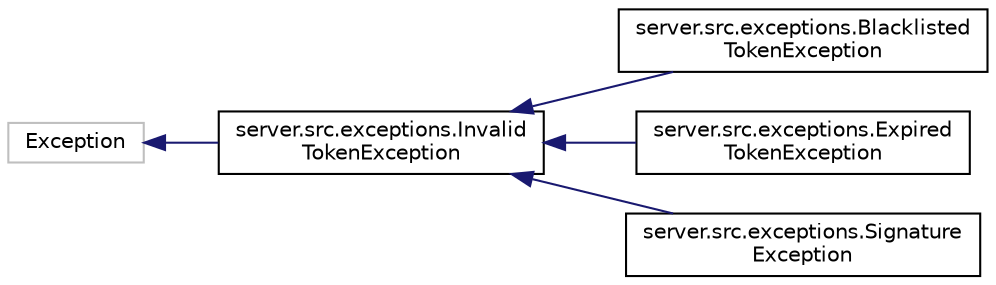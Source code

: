 digraph "Graphical Class Hierarchy"
{
  edge [fontname="Helvetica",fontsize="10",labelfontname="Helvetica",labelfontsize="10"];
  node [fontname="Helvetica",fontsize="10",shape=record];
  rankdir="LR";
  Node1 [label="Exception",height=0.2,width=0.4,color="grey75", fillcolor="white", style="filled"];
  Node1 -> Node2 [dir="back",color="midnightblue",fontsize="10",style="solid",fontname="Helvetica"];
  Node2 [label="server.src.exceptions.Invalid\lTokenException",height=0.2,width=0.4,color="black", fillcolor="white", style="filled",URL="$classserver_1_1src_1_1exceptions_1_1_invalid_token_exception.html"];
  Node2 -> Node3 [dir="back",color="midnightblue",fontsize="10",style="solid",fontname="Helvetica"];
  Node3 [label="server.src.exceptions.Blacklisted\lTokenException",height=0.2,width=0.4,color="black", fillcolor="white", style="filled",URL="$classserver_1_1src_1_1exceptions_1_1_blacklisted_token_exception.html"];
  Node2 -> Node4 [dir="back",color="midnightblue",fontsize="10",style="solid",fontname="Helvetica"];
  Node4 [label="server.src.exceptions.Expired\lTokenException",height=0.2,width=0.4,color="black", fillcolor="white", style="filled",URL="$classserver_1_1src_1_1exceptions_1_1_expired_token_exception.html"];
  Node2 -> Node5 [dir="back",color="midnightblue",fontsize="10",style="solid",fontname="Helvetica"];
  Node5 [label="server.src.exceptions.Signature\lException",height=0.2,width=0.4,color="black", fillcolor="white", style="filled",URL="$classserver_1_1src_1_1exceptions_1_1_signature_exception.html"];
}
